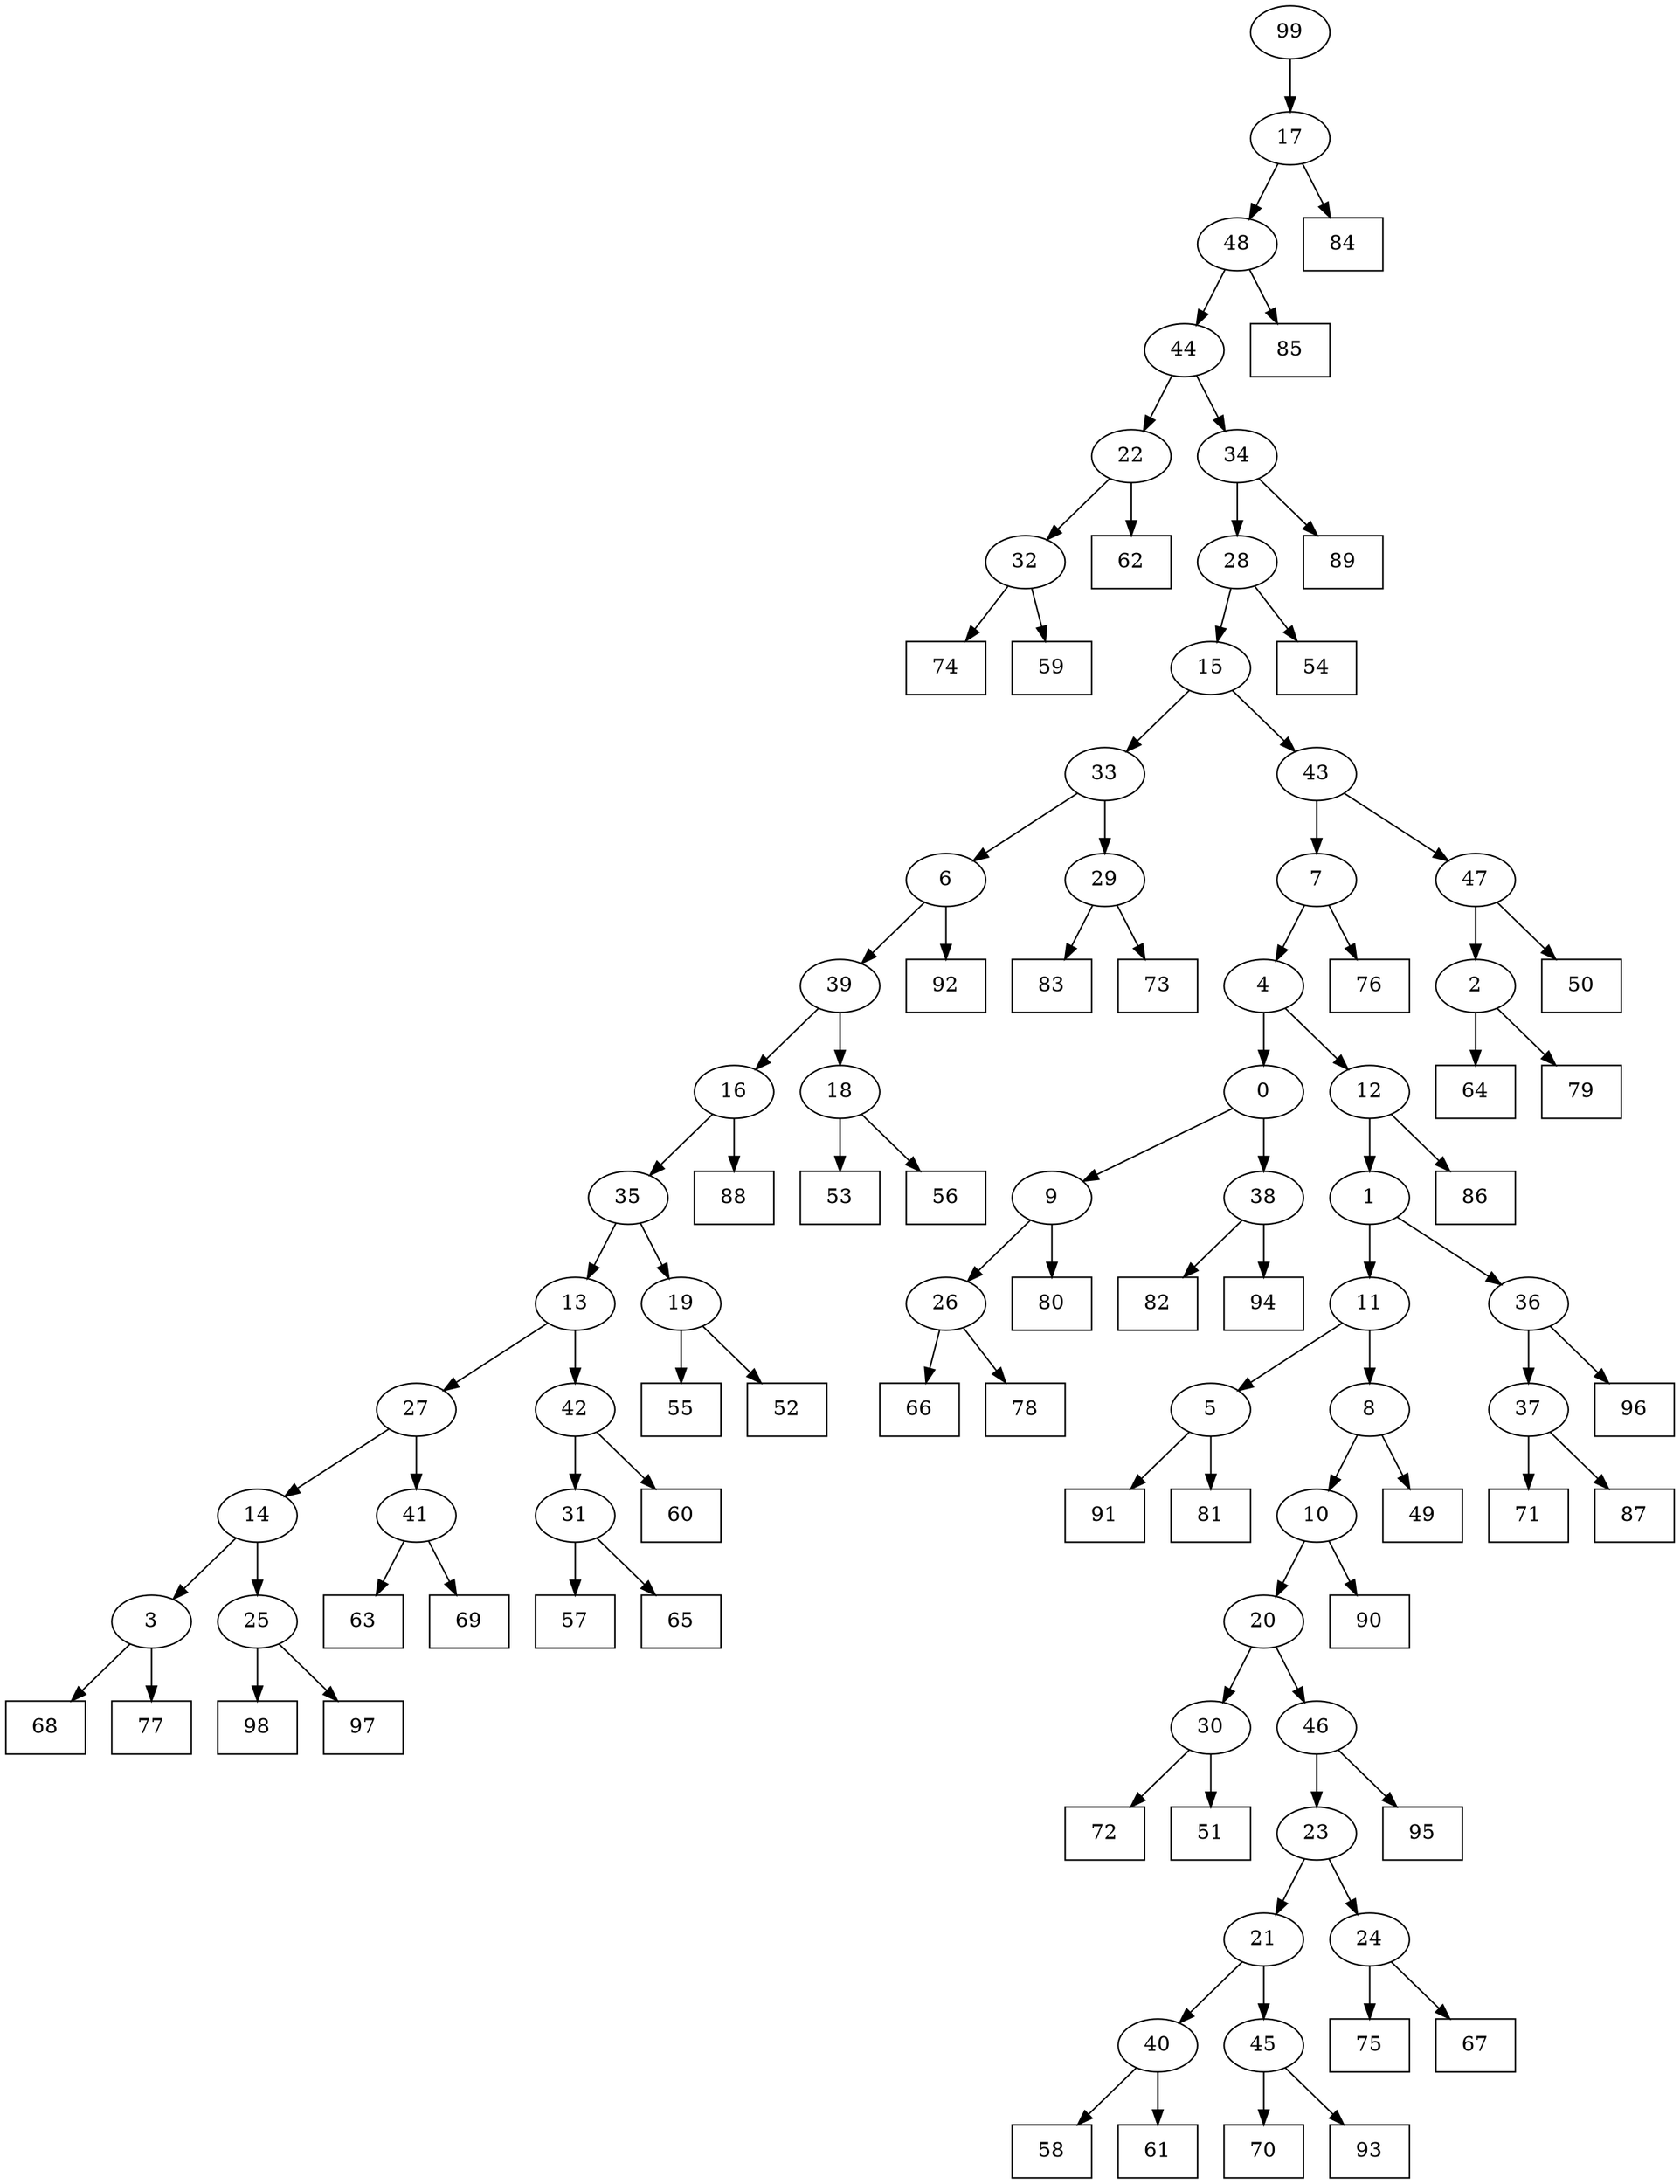 digraph G {
0[label="0"];
1[label="1"];
2[label="2"];
3[label="3"];
4[label="4"];
5[label="5"];
6[label="6"];
7[label="7"];
8[label="8"];
9[label="9"];
10[label="10"];
11[label="11"];
12[label="12"];
13[label="13"];
14[label="14"];
15[label="15"];
16[label="16"];
17[label="17"];
18[label="18"];
19[label="19"];
20[label="20"];
21[label="21"];
22[label="22"];
23[label="23"];
24[label="24"];
25[label="25"];
26[label="26"];
27[label="27"];
28[label="28"];
29[label="29"];
30[label="30"];
31[label="31"];
32[label="32"];
33[label="33"];
34[label="34"];
35[label="35"];
36[label="36"];
37[label="37"];
38[label="38"];
39[label="39"];
40[label="40"];
41[label="41"];
42[label="42"];
43[label="43"];
44[label="44"];
45[label="45"];
46[label="46"];
47[label="47"];
48[label="48"];
49[shape=box,label="66"];
50[shape=box,label="50"];
51[shape=box,label="62"];
52[shape=box,label="71"];
53[shape=box,label="74"];
54[shape=box,label="80"];
55[shape=box,label="54"];
56[shape=box,label="70"];
57[shape=box,label="58"];
58[shape=box,label="98"];
59[shape=box,label="86"];
60[shape=box,label="96"];
61[shape=box,label="68"];
62[shape=box,label="55"];
63[shape=box,label="95"];
64[shape=box,label="72"];
65[shape=box,label="61"];
66[shape=box,label="52"];
67[shape=box,label="63"];
68[shape=box,label="75"];
69[shape=box,label="51"];
70[shape=box,label="53"];
71[shape=box,label="69"];
72[shape=box,label="87"];
73[shape=box,label="77"];
74[shape=box,label="85"];
75[shape=box,label="92"];
76[shape=box,label="64"];
77[shape=box,label="84"];
78[shape=box,label="91"];
79[shape=box,label="93"];
80[shape=box,label="83"];
81[shape=box,label="76"];
82[shape=box,label="73"];
83[shape=box,label="57"];
84[shape=box,label="89"];
85[shape=box,label="90"];
86[shape=box,label="88"];
87[shape=box,label="82"];
88[shape=box,label="97"];
89[shape=box,label="59"];
90[shape=box,label="94"];
91[shape=box,label="49"];
92[shape=box,label="81"];
93[shape=box,label="65"];
94[shape=box,label="60"];
95[shape=box,label="67"];
96[shape=box,label="79"];
97[shape=box,label="78"];
98[shape=box,label="56"];
99[label="99"];
26->97 ;
19->66 ;
12->59 ;
30->64 ;
46->63 ;
45->56 ;
9->54 ;
2->76 ;
38->87 ;
34->84 ;
25->88 ;
6->39 ;
18->70 ;
12->1 ;
4->0 ;
18->98 ;
16->35 ;
28->55 ;
2->96 ;
36->37 ;
32->89 ;
43->47 ;
35->19 ;
19->62 ;
0->38 ;
38->90 ;
8->91 ;
0->9 ;
29->80 ;
5->78 ;
45->79 ;
3->73 ;
37->52 ;
10->20 ;
42->31 ;
15->33 ;
33->29 ;
29->82 ;
22->51 ;
7->4 ;
4->12 ;
39->18 ;
17->48 ;
11->8 ;
39->16 ;
16->86 ;
44->34 ;
43->7 ;
7->81 ;
21->45 ;
14->3 ;
24->95 ;
99->17 ;
17->77 ;
40->65 ;
27->14 ;
22->32 ;
31->83 ;
10->85 ;
31->93 ;
33->6 ;
6->75 ;
41->71 ;
1->11 ;
32->53 ;
13->42 ;
42->94 ;
8->10 ;
46->23 ;
23->21 ;
3->61 ;
34->28 ;
28->15 ;
15->43 ;
21->40 ;
40->57 ;
47->50 ;
20->30 ;
30->69 ;
37->72 ;
14->25 ;
48->74 ;
48->44 ;
27->41 ;
41->67 ;
1->36 ;
36->60 ;
25->58 ;
23->24 ;
24->68 ;
9->26 ;
26->49 ;
44->22 ;
47->2 ;
11->5 ;
5->92 ;
20->46 ;
35->13 ;
13->27 ;
}
